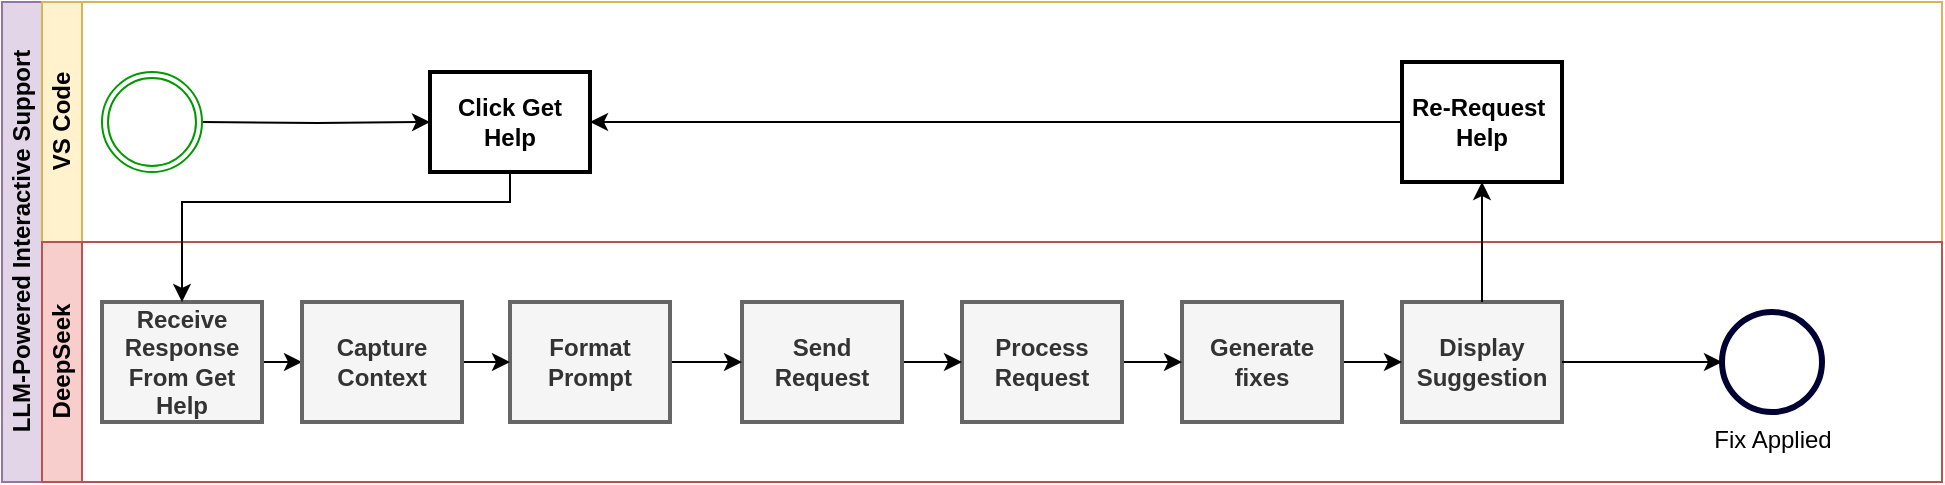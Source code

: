 <mxfile version="26.0.15">
  <diagram id="prtHgNgQTEPvFCAcTncT" name="Page-1">
    <mxGraphModel dx="1434" dy="772" grid="1" gridSize="10" guides="1" tooltips="1" connect="1" arrows="1" fold="1" page="1" pageScale="1" pageWidth="827" pageHeight="1169" math="0" shadow="0">
      <root>
        <mxCell id="0" />
        <mxCell id="1" parent="0" />
        <mxCell id="dNxyNK7c78bLwvsdeMH5-19" value="LLM-Powered Interactive Support" style="swimlane;html=1;childLayout=stackLayout;resizeParent=1;resizeParentMax=0;horizontal=0;startSize=20;horizontalStack=0;fillColor=#e1d5e7;strokeColor=#9673a6;" parent="1" vertex="1">
          <mxGeometry x="120" y="120" width="970" height="240" as="geometry" />
        </mxCell>
        <mxCell id="dNxyNK7c78bLwvsdeMH5-21" value="VS Code" style="swimlane;html=1;startSize=20;horizontal=0;fillColor=#fff2cc;strokeColor=#d6b656;" parent="dNxyNK7c78bLwvsdeMH5-19" vertex="1">
          <mxGeometry x="20" width="950" height="120" as="geometry" />
        </mxCell>
        <mxCell id="dNxyNK7c78bLwvsdeMH5-26" value="&lt;b&gt;Click Get&lt;/b&gt;&lt;div&gt;&lt;b&gt;Help&lt;/b&gt;&lt;/div&gt;" style="rounded=0;whiteSpace=wrap;html=1;fontFamily=Helvetica;fontSize=12;fontColor=#000000;align=center;strokeWidth=2;" parent="dNxyNK7c78bLwvsdeMH5-21" vertex="1">
          <mxGeometry x="194" y="35" width="80" height="50" as="geometry" />
        </mxCell>
        <mxCell id="L241JcPqCCC5lyODWOp4-3" style="edgeStyle=orthogonalEdgeStyle;rounded=0;orthogonalLoop=1;jettySize=auto;html=1;exitX=1;exitY=0.5;exitDx=0;exitDy=0;entryX=0;entryY=0.5;entryDx=0;entryDy=0;" parent="dNxyNK7c78bLwvsdeMH5-21" target="dNxyNK7c78bLwvsdeMH5-26" edge="1">
          <mxGeometry relative="1" as="geometry">
            <mxPoint x="80" y="60" as="sourcePoint" />
          </mxGeometry>
        </mxCell>
        <mxCell id="U7Rz9G83Krhw1gzFX6Xz-40" value="" style="points=[[0.145,0.145,0],[0.5,0,0],[0.855,0.145,0],[1,0.5,0],[0.855,0.855,0],[0.5,1,0],[0.145,0.855,0],[0,0.5,0]];shape=mxgraph.bpmn.event;html=1;verticalLabelPosition=bottom;labelBackgroundColor=#ffffff;verticalAlign=top;align=center;perimeter=ellipsePerimeter;outlineConnect=0;aspect=fixed;outline=throwing;symbol=general;strokeColor=#009900;" parent="dNxyNK7c78bLwvsdeMH5-21" vertex="1">
          <mxGeometry x="30" y="35" width="50" height="50" as="geometry" />
        </mxCell>
        <mxCell id="U7Rz9G83Krhw1gzFX6Xz-46" style="edgeStyle=orthogonalEdgeStyle;rounded=0;orthogonalLoop=1;jettySize=auto;html=1;entryX=1;entryY=0.5;entryDx=0;entryDy=0;" parent="dNxyNK7c78bLwvsdeMH5-21" source="U7Rz9G83Krhw1gzFX6Xz-42" target="dNxyNK7c78bLwvsdeMH5-26" edge="1">
          <mxGeometry relative="1" as="geometry" />
        </mxCell>
        <mxCell id="U7Rz9G83Krhw1gzFX6Xz-42" value="&lt;b&gt;Re-Request&amp;nbsp;&lt;/b&gt;&lt;div&gt;&lt;b&gt;Help&lt;/b&gt;&lt;/div&gt;" style="rounded=0;whiteSpace=wrap;html=1;fontFamily=Helvetica;fontSize=12;fontColor=#000000;align=center;strokeWidth=2;" parent="dNxyNK7c78bLwvsdeMH5-21" vertex="1">
          <mxGeometry x="680" y="30" width="80" height="60" as="geometry" />
        </mxCell>
        <mxCell id="dNxyNK7c78bLwvsdeMH5-22" value="DeepSeek" style="swimlane;html=1;startSize=20;horizontal=0;fillColor=#f8cecc;strokeColor=#b85450;" parent="dNxyNK7c78bLwvsdeMH5-19" vertex="1">
          <mxGeometry x="20" y="120" width="950" height="120" as="geometry" />
        </mxCell>
        <mxCell id="U7Rz9G83Krhw1gzFX6Xz-27" style="edgeStyle=orthogonalEdgeStyle;rounded=0;orthogonalLoop=1;jettySize=auto;html=1;" parent="dNxyNK7c78bLwvsdeMH5-22" source="dNxyNK7c78bLwvsdeMH5-34" target="U7Rz9G83Krhw1gzFX6Xz-19" edge="1">
          <mxGeometry relative="1" as="geometry" />
        </mxCell>
        <mxCell id="dNxyNK7c78bLwvsdeMH5-34" value="&lt;b&gt;Receive Response From Get Help&lt;/b&gt;" style="rounded=0;whiteSpace=wrap;html=1;fontFamily=Helvetica;fontSize=12;fontColor=#333333;align=center;fillColor=#f5f5f5;strokeColor=#666666;strokeWidth=2;" parent="dNxyNK7c78bLwvsdeMH5-22" vertex="1">
          <mxGeometry x="30" y="30" width="80" height="60" as="geometry" />
        </mxCell>
        <mxCell id="U7Rz9G83Krhw1gzFX6Xz-24" value="&lt;b&gt;Display Suggestion&lt;/b&gt;" style="rounded=0;whiteSpace=wrap;html=1;fontFamily=Helvetica;fontSize=12;fontColor=#333333;align=center;fillColor=#f5f5f5;strokeColor=#666666;strokeWidth=2;" parent="dNxyNK7c78bLwvsdeMH5-22" vertex="1">
          <mxGeometry x="680" y="30" width="80" height="60" as="geometry" />
        </mxCell>
        <mxCell id="U7Rz9G83Krhw1gzFX6Xz-32" value="" style="edgeStyle=orthogonalEdgeStyle;rounded=0;orthogonalLoop=1;jettySize=auto;html=1;" parent="dNxyNK7c78bLwvsdeMH5-22" source="U7Rz9G83Krhw1gzFX6Xz-23" target="U7Rz9G83Krhw1gzFX6Xz-24" edge="1">
          <mxGeometry relative="1" as="geometry" />
        </mxCell>
        <mxCell id="U7Rz9G83Krhw1gzFX6Xz-23" value="&lt;div&gt;&lt;b&gt;Generate fixes&lt;/b&gt;&lt;/div&gt;" style="rounded=0;whiteSpace=wrap;html=1;fontFamily=Helvetica;fontSize=12;fontColor=#333333;align=center;fillColor=#f5f5f5;strokeColor=#666666;strokeWidth=2;" parent="dNxyNK7c78bLwvsdeMH5-22" vertex="1">
          <mxGeometry x="570" y="30" width="80" height="60" as="geometry" />
        </mxCell>
        <mxCell id="U7Rz9G83Krhw1gzFX6Xz-31" value="" style="edgeStyle=orthogonalEdgeStyle;rounded=0;orthogonalLoop=1;jettySize=auto;html=1;" parent="dNxyNK7c78bLwvsdeMH5-22" source="U7Rz9G83Krhw1gzFX6Xz-22" target="U7Rz9G83Krhw1gzFX6Xz-23" edge="1">
          <mxGeometry relative="1" as="geometry" />
        </mxCell>
        <mxCell id="U7Rz9G83Krhw1gzFX6Xz-22" value="&lt;div&gt;&lt;b&gt;Process Request&lt;/b&gt;&lt;/div&gt;" style="rounded=0;whiteSpace=wrap;html=1;fontFamily=Helvetica;fontSize=12;fontColor=#333333;align=center;fillColor=#f5f5f5;strokeColor=#666666;strokeWidth=2;" parent="dNxyNK7c78bLwvsdeMH5-22" vertex="1">
          <mxGeometry x="460" y="30" width="80" height="60" as="geometry" />
        </mxCell>
        <mxCell id="U7Rz9G83Krhw1gzFX6Xz-30" style="edgeStyle=orthogonalEdgeStyle;rounded=0;orthogonalLoop=1;jettySize=auto;html=1;" parent="dNxyNK7c78bLwvsdeMH5-22" source="U7Rz9G83Krhw1gzFX6Xz-21" target="U7Rz9G83Krhw1gzFX6Xz-22" edge="1">
          <mxGeometry relative="1" as="geometry" />
        </mxCell>
        <mxCell id="U7Rz9G83Krhw1gzFX6Xz-21" value="&lt;div&gt;&lt;b&gt;Send Request&lt;/b&gt;&lt;/div&gt;" style="rounded=0;whiteSpace=wrap;html=1;fontFamily=Helvetica;fontSize=12;fontColor=#333333;align=center;fillColor=#f5f5f5;strokeColor=#666666;strokeWidth=2;" parent="dNxyNK7c78bLwvsdeMH5-22" vertex="1">
          <mxGeometry x="350" y="30" width="80" height="60" as="geometry" />
        </mxCell>
        <mxCell id="U7Rz9G83Krhw1gzFX6Xz-29" style="edgeStyle=orthogonalEdgeStyle;rounded=0;orthogonalLoop=1;jettySize=auto;html=1;" parent="dNxyNK7c78bLwvsdeMH5-22" source="U7Rz9G83Krhw1gzFX6Xz-20" target="U7Rz9G83Krhw1gzFX6Xz-21" edge="1">
          <mxGeometry relative="1" as="geometry" />
        </mxCell>
        <mxCell id="U7Rz9G83Krhw1gzFX6Xz-20" value="&lt;div&gt;&lt;b&gt;Format Prompt&lt;/b&gt;&lt;/div&gt;" style="rounded=0;whiteSpace=wrap;html=1;fontFamily=Helvetica;fontSize=12;fontColor=#333333;align=center;fillColor=#f5f5f5;strokeColor=#666666;strokeWidth=2;" parent="dNxyNK7c78bLwvsdeMH5-22" vertex="1">
          <mxGeometry x="234" y="30" width="80" height="60" as="geometry" />
        </mxCell>
        <mxCell id="U7Rz9G83Krhw1gzFX6Xz-28" style="edgeStyle=orthogonalEdgeStyle;rounded=0;orthogonalLoop=1;jettySize=auto;html=1;" parent="dNxyNK7c78bLwvsdeMH5-22" source="U7Rz9G83Krhw1gzFX6Xz-19" target="U7Rz9G83Krhw1gzFX6Xz-20" edge="1">
          <mxGeometry relative="1" as="geometry" />
        </mxCell>
        <mxCell id="U7Rz9G83Krhw1gzFX6Xz-19" value="&lt;div&gt;&lt;b&gt;Capture Context&lt;/b&gt;&lt;/div&gt;" style="rounded=0;whiteSpace=wrap;html=1;fontFamily=Helvetica;fontSize=12;fontColor=#333333;align=center;fillColor=#f5f5f5;strokeColor=#666666;strokeWidth=2;" parent="dNxyNK7c78bLwvsdeMH5-22" vertex="1">
          <mxGeometry x="130" y="30" width="80" height="60" as="geometry" />
        </mxCell>
        <mxCell id="U7Rz9G83Krhw1gzFX6Xz-33" value="Fix Applied" style="points=[[0.145,0.145,0],[0.5,0,0],[0.855,0.145,0],[1,0.5,0],[0.855,0.855,0],[0.5,1,0],[0.145,0.855,0],[0,0.5,0]];shape=mxgraph.bpmn.event;html=1;verticalLabelPosition=bottom;labelBackgroundColor=#ffffff;verticalAlign=top;align=center;perimeter=ellipsePerimeter;outlineConnect=0;aspect=fixed;outline=end;symbol=terminate2;strokeColor=light-dark(#000033,#EDEDED);" parent="dNxyNK7c78bLwvsdeMH5-22" vertex="1">
          <mxGeometry x="840" y="35" width="50" height="50" as="geometry" />
        </mxCell>
        <mxCell id="U7Rz9G83Krhw1gzFX6Xz-38" style="edgeStyle=orthogonalEdgeStyle;rounded=0;orthogonalLoop=1;jettySize=auto;html=1;entryX=0;entryY=0.5;entryDx=0;entryDy=0;entryPerimeter=0;" parent="dNxyNK7c78bLwvsdeMH5-22" source="U7Rz9G83Krhw1gzFX6Xz-24" target="U7Rz9G83Krhw1gzFX6Xz-33" edge="1">
          <mxGeometry relative="1" as="geometry" />
        </mxCell>
        <mxCell id="U7Rz9G83Krhw1gzFX6Xz-37" style="edgeStyle=orthogonalEdgeStyle;rounded=0;orthogonalLoop=1;jettySize=auto;html=1;exitX=0.5;exitY=1;exitDx=0;exitDy=0;entryX=0.5;entryY=0;entryDx=0;entryDy=0;" parent="dNxyNK7c78bLwvsdeMH5-19" source="dNxyNK7c78bLwvsdeMH5-26" target="dNxyNK7c78bLwvsdeMH5-34" edge="1">
          <mxGeometry relative="1" as="geometry">
            <Array as="points">
              <mxPoint x="254" y="100" />
              <mxPoint x="90" y="100" />
            </Array>
          </mxGeometry>
        </mxCell>
        <mxCell id="U7Rz9G83Krhw1gzFX6Xz-44" style="edgeStyle=orthogonalEdgeStyle;rounded=0;orthogonalLoop=1;jettySize=auto;html=1;entryX=0.5;entryY=1;entryDx=0;entryDy=0;" parent="dNxyNK7c78bLwvsdeMH5-19" source="U7Rz9G83Krhw1gzFX6Xz-24" target="U7Rz9G83Krhw1gzFX6Xz-42" edge="1">
          <mxGeometry relative="1" as="geometry" />
        </mxCell>
      </root>
    </mxGraphModel>
  </diagram>
</mxfile>
